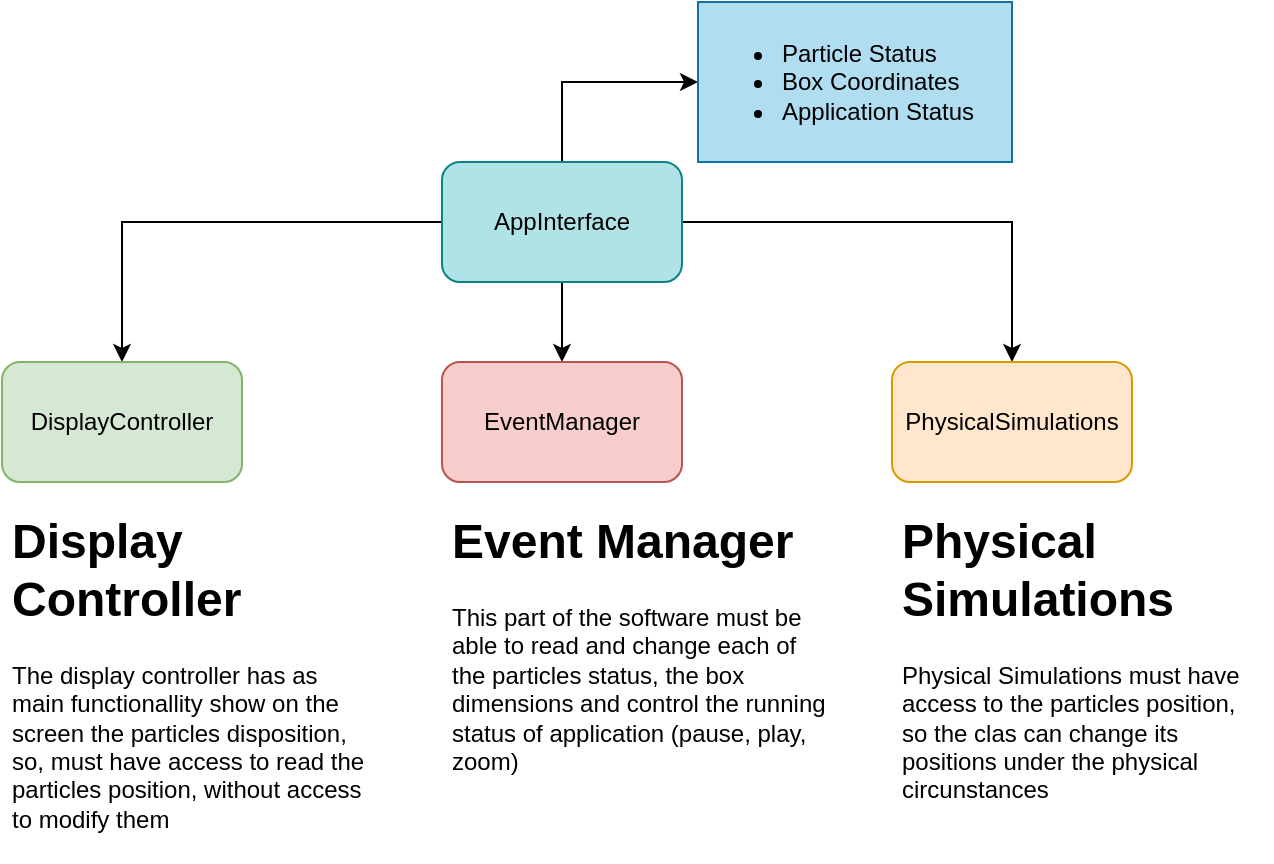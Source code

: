 <mxfile version="12.2.4"><diagram id="CksVBr5OgPXt6b7zio7D"><mxGraphModel dx="742" dy="784" grid="1" gridSize="10" guides="1" tooltips="1" connect="1" arrows="1" fold="1" page="1" pageScale="1" pageWidth="850" pageHeight="1100" math="0" shadow="0"><root><mxCell id="0"/><mxCell id="1" parent="0"/><mxCell id="13" value="&lt;h1&gt;Physical Simulations&lt;/h1&gt;&lt;p&gt;Physical Simulations must have access to the particles position, so the clas can change its positions under the physical circunstances&lt;/p&gt;&lt;p&gt;&lt;br&gt;&lt;/p&gt;" style="text;html=1;strokeColor=none;fillColor=none;spacing=5;spacingTop=-20;whiteSpace=wrap;overflow=hidden;rounded=0;" vertex="1" parent="1"><mxGeometry x="552" y="260" width="190" height="170" as="geometry"/></mxCell><mxCell id="14" value="&lt;h1&gt;Display Controller&lt;/h1&gt;&lt;p&gt;The display controller has as main functionallity show on the screen the particles disposition, so, must have access to read the particles position, without access to modify them&lt;/p&gt;" style="text;html=1;strokeColor=none;fillColor=none;spacing=5;spacingTop=-20;whiteSpace=wrap;overflow=hidden;rounded=0;align=left;" vertex="1" parent="1"><mxGeometry x="107" y="260" width="190" height="180" as="geometry"/></mxCell><mxCell id="28" style="edgeStyle=orthogonalEdgeStyle;rounded=0;orthogonalLoop=1;jettySize=auto;html=1;" edge="1" parent="1" source="26" target="27"><mxGeometry relative="1" as="geometry"/></mxCell><mxCell id="30" style="edgeStyle=orthogonalEdgeStyle;rounded=0;orthogonalLoop=1;jettySize=auto;html=1;" edge="1" parent="1" source="26" target="29"><mxGeometry relative="1" as="geometry"/></mxCell><mxCell id="32" style="edgeStyle=orthogonalEdgeStyle;rounded=0;orthogonalLoop=1;jettySize=auto;html=1;" edge="1" parent="1" source="26" target="31"><mxGeometry relative="1" as="geometry"/></mxCell><mxCell id="43" style="edgeStyle=orthogonalEdgeStyle;rounded=0;orthogonalLoop=1;jettySize=auto;html=1;entryX=0;entryY=0.5;entryDx=0;entryDy=0;" edge="1" parent="1" source="26" target="42"><mxGeometry relative="1" as="geometry"><Array as="points"><mxPoint x="387" y="50"/></Array></mxGeometry></mxCell><mxCell id="26" value="AppInterface" style="rounded=1;whiteSpace=wrap;html=1;fillColor=#b0e3e6;strokeColor=#0e8088;" vertex="1" parent="1"><mxGeometry x="327" y="90" width="120" height="60" as="geometry"/></mxCell><mxCell id="27" value="DisplayController" style="rounded=1;whiteSpace=wrap;html=1;fillColor=#d5e8d4;strokeColor=#82b366;" vertex="1" parent="1"><mxGeometry x="107" y="190" width="120" height="60" as="geometry"/></mxCell><mxCell id="29" value="PhysicalSimulations" style="rounded=1;whiteSpace=wrap;html=1;fillColor=#ffe6cc;strokeColor=#d79b00;" vertex="1" parent="1"><mxGeometry x="552" y="190" width="120" height="60" as="geometry"/></mxCell><mxCell id="31" value="EventManager" style="rounded=1;whiteSpace=wrap;html=1;fillColor=#f8cecc;strokeColor=#b85450;" vertex="1" parent="1"><mxGeometry x="327" y="190" width="120" height="60" as="geometry"/></mxCell><mxCell id="33" value="&lt;h1&gt;Event Manager&lt;/h1&gt;&lt;p&gt;This part of the software must be able to read and change each of the particles status, the box dimensions and control the running status of application (pause, play, zoom)&lt;/p&gt;&lt;p&gt;&lt;br&gt;&lt;/p&gt;" style="text;html=1;strokeColor=none;fillColor=none;spacing=5;spacingTop=-20;whiteSpace=wrap;overflow=hidden;rounded=0;align=left;" vertex="1" parent="1"><mxGeometry x="327" y="260" width="195" height="150" as="geometry"/></mxCell><mxCell id="42" value="&lt;ul&gt;&lt;li&gt;Particle Status&lt;/li&gt;&lt;li&gt;Box Coordinates&lt;/li&gt;&lt;li&gt;Application Status&lt;/li&gt;&lt;/ul&gt;" style="text;html=1;whiteSpace=wrap;verticalAlign=middle;overflow=hidden;align=left;fillColor=#b1ddf0;strokeColor=#10739e;" vertex="1" parent="1"><mxGeometry x="455" y="10" width="157" height="80" as="geometry"/></mxCell></root></mxGraphModel></diagram></mxfile>